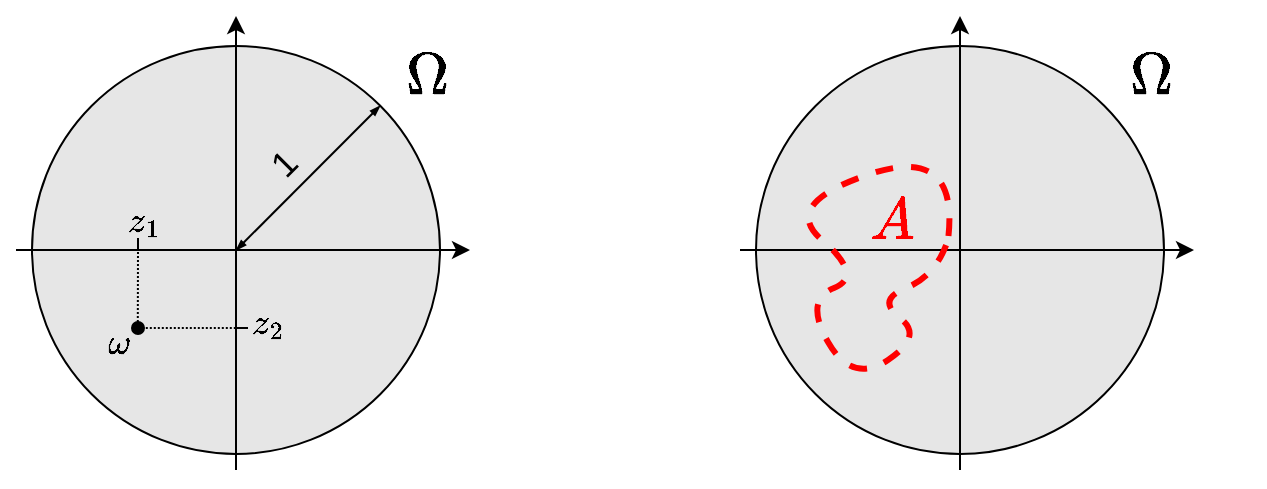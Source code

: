 <mxfile version="24.2.5" type="device">
  <diagram name="Página-1" id="E-DP9fMv0TR5NF7smadX">
    <mxGraphModel dx="1364" dy="843" grid="1" gridSize="6" guides="1" tooltips="1" connect="1" arrows="1" fold="1" page="1" pageScale="1" pageWidth="650" pageHeight="480" background="#ffffff" math="1" shadow="0">
      <root>
        <mxCell id="0" />
        <mxCell id="1" parent="0" />
        <mxCell id="xAZlT9sS_4fq85W6sB17-2" value="" style="ellipse;whiteSpace=wrap;html=1;aspect=fixed;fillColor=#E6E6E6;" parent="1" vertex="1">
          <mxGeometry x="40" y="25" width="204" height="204" as="geometry" />
        </mxCell>
        <mxCell id="xAZlT9sS_4fq85W6sB17-3" value="\(\Omega\)" style="text;html=1;align=center;verticalAlign=middle;whiteSpace=wrap;rounded=0;fontSize=25;" parent="1" vertex="1">
          <mxGeometry x="208" y="19" width="60" height="42" as="geometry" />
        </mxCell>
        <mxCell id="xAZlT9sS_4fq85W6sB17-4" value="" style="ellipse;whiteSpace=wrap;html=1;aspect=fixed;fillColor=#000000;" parent="1" vertex="1">
          <mxGeometry x="90" y="163" width="6" height="6" as="geometry" />
        </mxCell>
        <mxCell id="xAZlT9sS_4fq85W6sB17-6" value="" style="endArrow=blockThin;startArrow=blockThin;html=1;rounded=0;startFill=1;endFill=1;endSize=3;startSize=3;entryX=1;entryY=0;entryDx=0;entryDy=0;" parent="1" target="xAZlT9sS_4fq85W6sB17-2" edge="1">
          <mxGeometry width="50" height="50" relative="1" as="geometry">
            <mxPoint x="142" y="127.12" as="sourcePoint" />
            <mxPoint x="211.125" y="57.995" as="targetPoint" />
          </mxGeometry>
        </mxCell>
        <mxCell id="xAZlT9sS_4fq85W6sB17-7" value="1" style="edgeLabel;html=1;align=center;verticalAlign=middle;resizable=0;points=[];fontSize=18;rotation=-45;labelBackgroundColor=none;" parent="xAZlT9sS_4fq85W6sB17-6" vertex="1" connectable="0">
          <mxGeometry x="-0.159" y="2" relative="1" as="geometry">
            <mxPoint x="-5" y="-11" as="offset" />
          </mxGeometry>
        </mxCell>
        <mxCell id="xAZlT9sS_4fq85W6sB17-8" value="" style="endArrow=classic;html=1;rounded=0;" parent="1" edge="1">
          <mxGeometry width="50" height="50" relative="1" as="geometry">
            <mxPoint x="32" y="127" as="sourcePoint" />
            <mxPoint x="259" y="127" as="targetPoint" />
          </mxGeometry>
        </mxCell>
        <mxCell id="xAZlT9sS_4fq85W6sB17-9" value="" style="endArrow=classic;html=1;rounded=0;" parent="1" edge="1">
          <mxGeometry width="50" height="50" relative="1" as="geometry">
            <mxPoint x="142" y="237" as="sourcePoint" />
            <mxPoint x="142" y="10" as="targetPoint" />
          </mxGeometry>
        </mxCell>
        <mxCell id="xAZlT9sS_4fq85W6sB17-10" value="\(z_1\)" style="text;html=1;align=center;verticalAlign=middle;whiteSpace=wrap;rounded=0;fontSize=15;" parent="1" vertex="1">
          <mxGeometry x="66" y="91" width="60" height="42" as="geometry" />
        </mxCell>
        <mxCell id="xAZlT9sS_4fq85W6sB17-15" value="" style="endArrow=none;html=1;rounded=0;dashed=1;dashPattern=1 1;" parent="1" edge="1">
          <mxGeometry width="50" height="50" relative="1" as="geometry">
            <mxPoint x="92.9" y="163" as="sourcePoint" />
            <mxPoint x="93" y="127" as="targetPoint" />
          </mxGeometry>
        </mxCell>
        <mxCell id="xAZlT9sS_4fq85W6sB17-16" value="" style="endArrow=none;html=1;rounded=0;" parent="1" edge="1">
          <mxGeometry width="50" height="50" relative="1" as="geometry">
            <mxPoint x="93" y="127" as="sourcePoint" />
            <mxPoint x="93" y="121" as="targetPoint" />
          </mxGeometry>
        </mxCell>
        <mxCell id="xAZlT9sS_4fq85W6sB17-17" value="" style="endArrow=none;html=1;rounded=0;dashed=1;dashPattern=1 1;" parent="1" edge="1">
          <mxGeometry width="50" height="50" relative="1" as="geometry">
            <mxPoint x="96.9" y="166" as="sourcePoint" />
            <mxPoint x="142" y="166" as="targetPoint" />
          </mxGeometry>
        </mxCell>
        <mxCell id="xAZlT9sS_4fq85W6sB17-18" value="" style="endArrow=none;html=1;rounded=0;" parent="1" edge="1">
          <mxGeometry width="50" height="50" relative="1" as="geometry">
            <mxPoint x="148" y="166" as="sourcePoint" />
            <mxPoint x="142" y="166" as="targetPoint" />
          </mxGeometry>
        </mxCell>
        <mxCell id="xAZlT9sS_4fq85W6sB17-19" value="\(z_2\)" style="text;html=1;align=center;verticalAlign=middle;whiteSpace=wrap;rounded=0;fontSize=15;" parent="1" vertex="1">
          <mxGeometry x="128" y="142" width="60" height="42" as="geometry" />
        </mxCell>
        <mxCell id="xAZlT9sS_4fq85W6sB17-20" value="\(\omega\)" style="text;html=1;align=center;verticalAlign=middle;whiteSpace=wrap;rounded=0;fontSize=15;" parent="1" vertex="1">
          <mxGeometry x="54" y="152" width="60" height="42" as="geometry" />
        </mxCell>
        <mxCell id="xAZlT9sS_4fq85W6sB17-21" value="" style="ellipse;whiteSpace=wrap;html=1;aspect=fixed;fillColor=#E6E6E6;" parent="1" vertex="1">
          <mxGeometry x="402" y="25" width="204" height="204" as="geometry" />
        </mxCell>
        <mxCell id="xAZlT9sS_4fq85W6sB17-22" value="\(\Omega\)" style="text;html=1;align=center;verticalAlign=middle;whiteSpace=wrap;rounded=0;fontSize=25;" parent="1" vertex="1">
          <mxGeometry x="570" y="19" width="60" height="42" as="geometry" />
        </mxCell>
        <mxCell id="xAZlT9sS_4fq85W6sB17-26" value="" style="endArrow=classic;html=1;rounded=0;" parent="1" edge="1">
          <mxGeometry width="50" height="50" relative="1" as="geometry">
            <mxPoint x="394" y="127" as="sourcePoint" />
            <mxPoint x="621" y="127" as="targetPoint" />
          </mxGeometry>
        </mxCell>
        <mxCell id="xAZlT9sS_4fq85W6sB17-27" value="" style="endArrow=classic;html=1;rounded=0;" parent="1" edge="1">
          <mxGeometry width="50" height="50" relative="1" as="geometry">
            <mxPoint x="504" y="237" as="sourcePoint" />
            <mxPoint x="504" y="10" as="targetPoint" />
          </mxGeometry>
        </mxCell>
        <mxCell id="xAZlT9sS_4fq85W6sB17-35" value="" style="curved=1;endArrow=none;html=1;rounded=0;endFill=0;shadow=0;snapToPoint=0;orthogonalLoop=0;fillOpacity=100;flowAnimation=1;strokeOpacity=100;arcSize=20;dashed=1;backgroundOutline=0;fillColor=#FFCCCC;strokeWidth=3;strokeColor=#FF0000;" parent="1" edge="1">
          <mxGeometry width="50" height="50" relative="1" as="geometry">
            <mxPoint x="498" y="122" as="sourcePoint" />
            <mxPoint x="498" y="122" as="targetPoint" />
            <Array as="points">
              <mxPoint x="492" y="140" />
              <mxPoint x="462" y="152" />
              <mxPoint x="486" y="170" />
              <mxPoint x="450" y="194" />
              <mxPoint x="426" y="152" />
              <mxPoint x="456" y="140" />
              <mxPoint x="414" y="104" />
              <mxPoint x="504" y="74" />
            </Array>
          </mxGeometry>
        </mxCell>
        <mxCell id="xAZlT9sS_4fq85W6sB17-37" value="\(A\)" style="text;html=1;align=center;verticalAlign=middle;whiteSpace=wrap;rounded=0;fontSize=25;fontColor=#FF0000;" parent="1" vertex="1">
          <mxGeometry x="440" y="91" width="60" height="42" as="geometry" />
        </mxCell>
      </root>
    </mxGraphModel>
  </diagram>
</mxfile>
